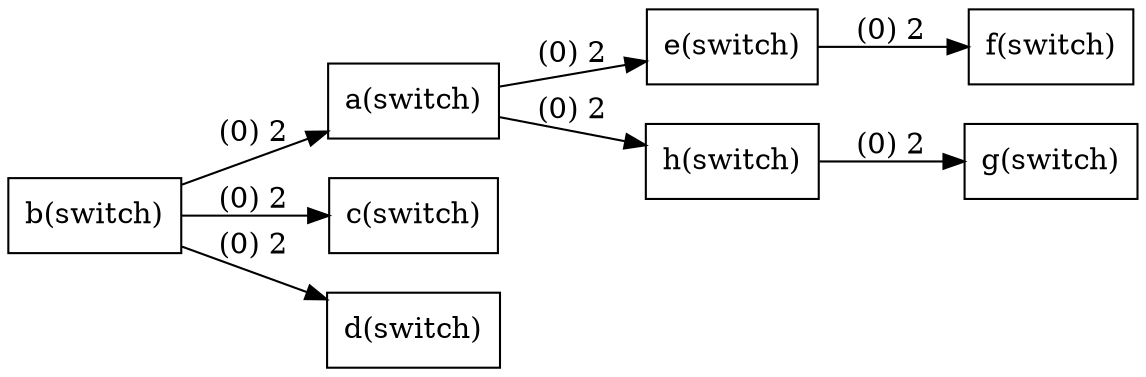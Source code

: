 digraph G{
rankdir=LR;
node [shape=record];

b [label="b(switch)"];
a [label="a(switch)"];
b->a[label="(0) 2"];
b [label="b(switch)"];
c [label="c(switch)"];
b->c[label="(0) 2"];
b [label="b(switch)"];
d [label="d(switch)"];
b->d[label="(0) 2"];
a [label="a(switch)"];
e [label="e(switch)"];
a->e[label="(0) 2"];
a [label="a(switch)"];
h [label="h(switch)"];
a->h[label="(0) 2"];
e [label="e(switch)"];
f [label="f(switch)"];
e->f[label="(0) 2"];
h [label="h(switch)"];
g [label="g(switch)"];
h->g[label="(0) 2"];

}